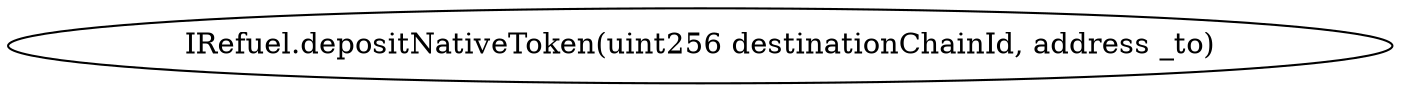 digraph "" {
	graph [bb="0,0,562.19,36"];
	node [label="\N"];
	"IRefuel.depositNativeToken(uint256 destinationChainId, address _to)"	 [height=0.5,
		pos="281.09,18",
		width=7.8082];
}

